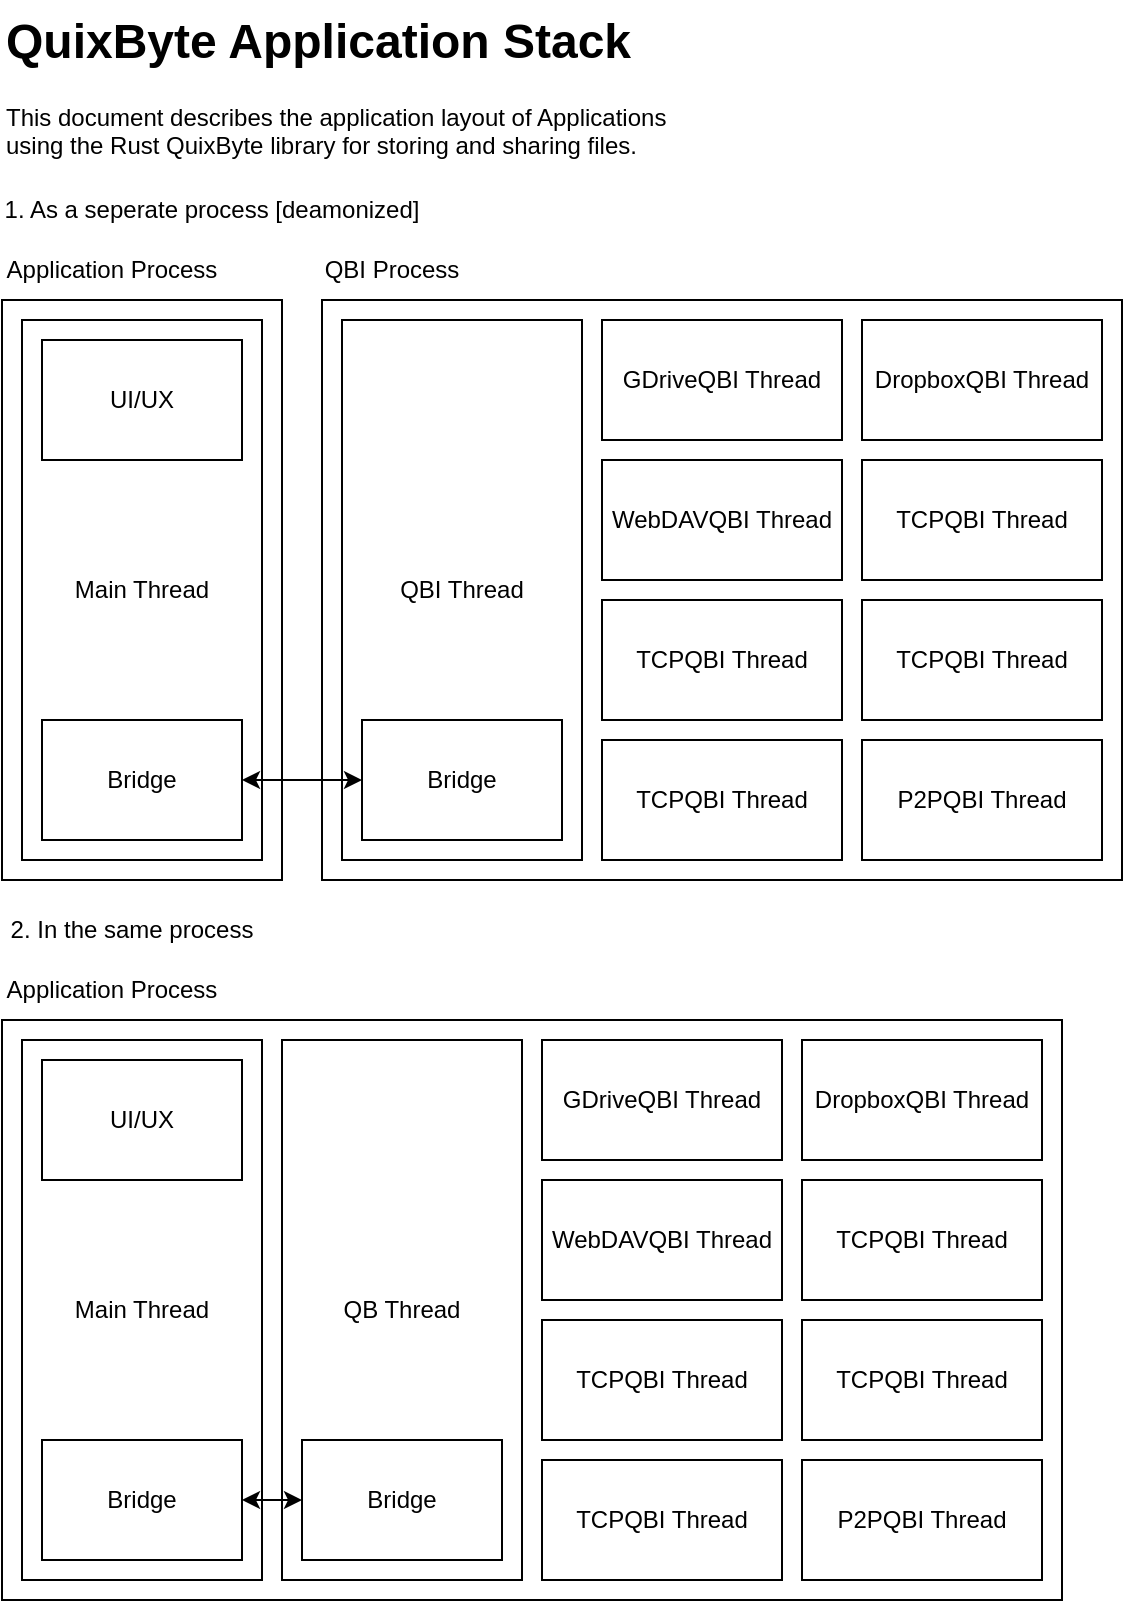 <mxfile version="24.4.0" type="device">
  <diagram name="Seite-1" id="IYYJT3ZzDAemhensDdL4">
    <mxGraphModel dx="1613" dy="786" grid="1" gridSize="10" guides="1" tooltips="1" connect="1" arrows="1" fold="1" page="1" pageScale="1" pageWidth="827" pageHeight="1169" math="0" shadow="0">
      <root>
        <mxCell id="0" />
        <mxCell id="1" parent="0" />
        <mxCell id="6B6yLCgwgDLZI9AooSqY-2" value="" style="rounded=0;whiteSpace=wrap;html=1;" vertex="1" parent="1">
          <mxGeometry x="200" y="190" width="400" height="290" as="geometry" />
        </mxCell>
        <mxCell id="6B6yLCgwgDLZI9AooSqY-3" value="QBI Process" style="text;html=1;align=center;verticalAlign=middle;whiteSpace=wrap;rounded=0;" vertex="1" parent="1">
          <mxGeometry x="200" y="160" width="70" height="30" as="geometry" />
        </mxCell>
        <mxCell id="6B6yLCgwgDLZI9AooSqY-4" value="P2PQBI Thread" style="rounded=0;whiteSpace=wrap;html=1;" vertex="1" parent="1">
          <mxGeometry x="470" y="410" width="120" height="60" as="geometry" />
        </mxCell>
        <mxCell id="6B6yLCgwgDLZI9AooSqY-5" value="TCPQBI Thread" style="rounded=0;whiteSpace=wrap;html=1;" vertex="1" parent="1">
          <mxGeometry x="470" y="340" width="120" height="60" as="geometry" />
        </mxCell>
        <mxCell id="6B6yLCgwgDLZI9AooSqY-6" value="TCP&lt;span style=&quot;background-color: initial;&quot;&gt;QBI Thread&lt;/span&gt;" style="rounded=0;whiteSpace=wrap;html=1;" vertex="1" parent="1">
          <mxGeometry x="470" y="270" width="120" height="60" as="geometry" />
        </mxCell>
        <mxCell id="6B6yLCgwgDLZI9AooSqY-7" value="DropboxQBI Thread" style="rounded=0;whiteSpace=wrap;html=1;" vertex="1" parent="1">
          <mxGeometry x="470" y="200" width="120" height="60" as="geometry" />
        </mxCell>
        <mxCell id="6B6yLCgwgDLZI9AooSqY-11" value="TCPQBI Thread" style="rounded=0;whiteSpace=wrap;html=1;" vertex="1" parent="1">
          <mxGeometry x="340" y="410" width="120" height="60" as="geometry" />
        </mxCell>
        <mxCell id="6B6yLCgwgDLZI9AooSqY-12" value="TCPQBI Thread" style="rounded=0;whiteSpace=wrap;html=1;" vertex="1" parent="1">
          <mxGeometry x="340" y="340" width="120" height="60" as="geometry" />
        </mxCell>
        <mxCell id="6B6yLCgwgDLZI9AooSqY-13" value="WebDAVQBI Thread" style="rounded=0;whiteSpace=wrap;html=1;" vertex="1" parent="1">
          <mxGeometry x="340" y="270" width="120" height="60" as="geometry" />
        </mxCell>
        <mxCell id="6B6yLCgwgDLZI9AooSqY-14" value="GDriveQBI Thread" style="rounded=0;whiteSpace=wrap;html=1;" vertex="1" parent="1">
          <mxGeometry x="340" y="200" width="120" height="60" as="geometry" />
        </mxCell>
        <mxCell id="6B6yLCgwgDLZI9AooSqY-16" value="QBI Thread" style="rounded=0;whiteSpace=wrap;html=1;" vertex="1" parent="1">
          <mxGeometry x="210" y="200" width="120" height="270" as="geometry" />
        </mxCell>
        <mxCell id="6B6yLCgwgDLZI9AooSqY-18" value="" style="rounded=0;whiteSpace=wrap;html=1;" vertex="1" parent="1">
          <mxGeometry x="40" y="190" width="140" height="290" as="geometry" />
        </mxCell>
        <mxCell id="6B6yLCgwgDLZI9AooSqY-19" value="Application Process" style="text;html=1;align=center;verticalAlign=middle;whiteSpace=wrap;rounded=0;" vertex="1" parent="1">
          <mxGeometry x="40" y="160" width="110" height="30" as="geometry" />
        </mxCell>
        <mxCell id="6B6yLCgwgDLZI9AooSqY-20" value="Main Thread" style="rounded=0;whiteSpace=wrap;html=1;" vertex="1" parent="1">
          <mxGeometry x="50" y="200" width="120" height="270" as="geometry" />
        </mxCell>
        <mxCell id="6B6yLCgwgDLZI9AooSqY-29" value="Bridge" style="rounded=0;whiteSpace=wrap;html=1;" vertex="1" parent="1">
          <mxGeometry x="60" y="400" width="100" height="60" as="geometry" />
        </mxCell>
        <mxCell id="6B6yLCgwgDLZI9AooSqY-30" value="Bridge" style="rounded=0;whiteSpace=wrap;html=1;" vertex="1" parent="1">
          <mxGeometry x="220" y="400" width="100" height="60" as="geometry" />
        </mxCell>
        <mxCell id="6B6yLCgwgDLZI9AooSqY-32" value="" style="endArrow=classic;startArrow=classic;html=1;rounded=0;exitX=1;exitY=0.5;exitDx=0;exitDy=0;entryX=0;entryY=0.5;entryDx=0;entryDy=0;" edge="1" parent="1" source="6B6yLCgwgDLZI9AooSqY-29" target="6B6yLCgwgDLZI9AooSqY-30">
          <mxGeometry width="50" height="50" relative="1" as="geometry">
            <mxPoint x="300" y="420" as="sourcePoint" />
            <mxPoint x="350" y="370" as="targetPoint" />
          </mxGeometry>
        </mxCell>
        <mxCell id="6B6yLCgwgDLZI9AooSqY-33" value="UI/UX" style="rounded=0;whiteSpace=wrap;html=1;" vertex="1" parent="1">
          <mxGeometry x="60" y="210" width="100" height="60" as="geometry" />
        </mxCell>
        <mxCell id="6B6yLCgwgDLZI9AooSqY-34" value="&lt;h1 style=&quot;margin-top: 0px;&quot;&gt;QuixByte Application Stack&lt;/h1&gt;&lt;p&gt;This document describes the application layout of Applications using the Rust QuixByte library for storing and sharing files.&lt;/p&gt;" style="text;html=1;whiteSpace=wrap;overflow=hidden;rounded=0;" vertex="1" parent="1">
          <mxGeometry x="40" y="40" width="360" height="80" as="geometry" />
        </mxCell>
        <mxCell id="6B6yLCgwgDLZI9AooSqY-35" value="" style="rounded=0;whiteSpace=wrap;html=1;" vertex="1" parent="1">
          <mxGeometry x="40" y="550" width="530" height="290" as="geometry" />
        </mxCell>
        <mxCell id="6B6yLCgwgDLZI9AooSqY-36" value="Application Process" style="text;html=1;align=center;verticalAlign=middle;whiteSpace=wrap;rounded=0;" vertex="1" parent="1">
          <mxGeometry x="40" y="520" width="110" height="30" as="geometry" />
        </mxCell>
        <mxCell id="6B6yLCgwgDLZI9AooSqY-37" value="P2PQBI Thread" style="rounded=0;whiteSpace=wrap;html=1;" vertex="1" parent="1">
          <mxGeometry x="440" y="770" width="120" height="60" as="geometry" />
        </mxCell>
        <mxCell id="6B6yLCgwgDLZI9AooSqY-38" value="TCPQBI Thread" style="rounded=0;whiteSpace=wrap;html=1;" vertex="1" parent="1">
          <mxGeometry x="440" y="700" width="120" height="60" as="geometry" />
        </mxCell>
        <mxCell id="6B6yLCgwgDLZI9AooSqY-39" value="TCP&lt;span style=&quot;background-color: initial;&quot;&gt;QBI Thread&lt;/span&gt;" style="rounded=0;whiteSpace=wrap;html=1;" vertex="1" parent="1">
          <mxGeometry x="440" y="630" width="120" height="60" as="geometry" />
        </mxCell>
        <mxCell id="6B6yLCgwgDLZI9AooSqY-40" value="DropboxQBI Thread" style="rounded=0;whiteSpace=wrap;html=1;" vertex="1" parent="1">
          <mxGeometry x="440" y="560" width="120" height="60" as="geometry" />
        </mxCell>
        <mxCell id="6B6yLCgwgDLZI9AooSqY-41" value="TCPQBI Thread" style="rounded=0;whiteSpace=wrap;html=1;" vertex="1" parent="1">
          <mxGeometry x="310" y="770" width="120" height="60" as="geometry" />
        </mxCell>
        <mxCell id="6B6yLCgwgDLZI9AooSqY-42" value="TCPQBI Thread" style="rounded=0;whiteSpace=wrap;html=1;" vertex="1" parent="1">
          <mxGeometry x="310" y="700" width="120" height="60" as="geometry" />
        </mxCell>
        <mxCell id="6B6yLCgwgDLZI9AooSqY-43" value="WebDAVQBI Thread" style="rounded=0;whiteSpace=wrap;html=1;" vertex="1" parent="1">
          <mxGeometry x="310" y="630" width="120" height="60" as="geometry" />
        </mxCell>
        <mxCell id="6B6yLCgwgDLZI9AooSqY-44" value="GDriveQBI Thread" style="rounded=0;whiteSpace=wrap;html=1;" vertex="1" parent="1">
          <mxGeometry x="310" y="560" width="120" height="60" as="geometry" />
        </mxCell>
        <mxCell id="6B6yLCgwgDLZI9AooSqY-45" value="QB Thread" style="rounded=0;whiteSpace=wrap;html=1;" vertex="1" parent="1">
          <mxGeometry x="180" y="560" width="120" height="270" as="geometry" />
        </mxCell>
        <mxCell id="6B6yLCgwgDLZI9AooSqY-48" value="Main Thread" style="rounded=0;whiteSpace=wrap;html=1;" vertex="1" parent="1">
          <mxGeometry x="50" y="560" width="120" height="270" as="geometry" />
        </mxCell>
        <mxCell id="6B6yLCgwgDLZI9AooSqY-52" value="UI/UX" style="rounded=0;whiteSpace=wrap;html=1;" vertex="1" parent="1">
          <mxGeometry x="60" y="570" width="100" height="60" as="geometry" />
        </mxCell>
        <mxCell id="6B6yLCgwgDLZI9AooSqY-53" value="Bridge" style="rounded=0;whiteSpace=wrap;html=1;" vertex="1" parent="1">
          <mxGeometry x="60" y="760" width="100" height="60" as="geometry" />
        </mxCell>
        <mxCell id="6B6yLCgwgDLZI9AooSqY-54" value="Bridge" style="rounded=0;whiteSpace=wrap;html=1;" vertex="1" parent="1">
          <mxGeometry x="190" y="760" width="100" height="60" as="geometry" />
        </mxCell>
        <mxCell id="6B6yLCgwgDLZI9AooSqY-55" value="" style="endArrow=classic;startArrow=classic;html=1;rounded=0;exitX=1;exitY=0.5;exitDx=0;exitDy=0;entryX=0;entryY=0.5;entryDx=0;entryDy=0;" edge="1" parent="1" source="6B6yLCgwgDLZI9AooSqY-53" target="6B6yLCgwgDLZI9AooSqY-54">
          <mxGeometry width="50" height="50" relative="1" as="geometry">
            <mxPoint x="300" y="780" as="sourcePoint" />
            <mxPoint x="350" y="730" as="targetPoint" />
          </mxGeometry>
        </mxCell>
        <mxCell id="6B6yLCgwgDLZI9AooSqY-60" value="2. In the same process" style="text;html=1;align=center;verticalAlign=middle;whiteSpace=wrap;rounded=0;" vertex="1" parent="1">
          <mxGeometry x="40" y="490" width="130" height="30" as="geometry" />
        </mxCell>
        <mxCell id="6B6yLCgwgDLZI9AooSqY-61" value="1. As a seperate process [deamonized]" style="text;html=1;align=center;verticalAlign=middle;whiteSpace=wrap;rounded=0;" vertex="1" parent="1">
          <mxGeometry x="40" y="130" width="210" height="30" as="geometry" />
        </mxCell>
      </root>
    </mxGraphModel>
  </diagram>
</mxfile>
